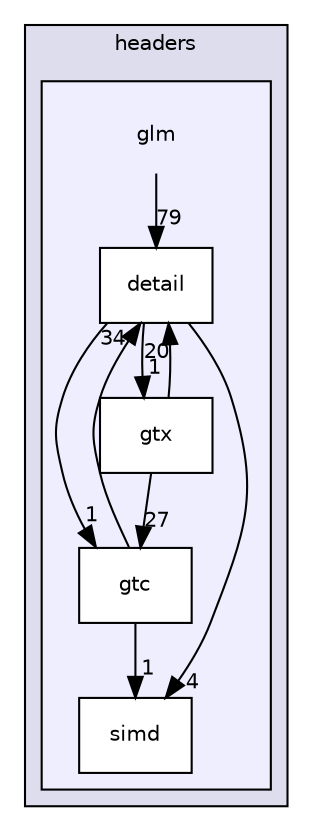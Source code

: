digraph "D:/Repositorios/TortillaEngine/engine-library/code/headers/glm" {
  compound=true
  node [ fontsize="10", fontname="Helvetica"];
  edge [ labelfontsize="10", labelfontname="Helvetica"];
  subgraph clusterdir_7c5ad5927ff93176f26f311e04a31ae4 {
    graph [ bgcolor="#ddddee", pencolor="black", label="headers" fontname="Helvetica", fontsize="10", URL="dir_7c5ad5927ff93176f26f311e04a31ae4.html"]
  subgraph clusterdir_886eae61df90ca042c9aaa1b35c76c84 {
    graph [ bgcolor="#eeeeff", pencolor="black", label="" URL="dir_886eae61df90ca042c9aaa1b35c76c84.html"];
    dir_886eae61df90ca042c9aaa1b35c76c84 [shape=plaintext label="glm"];
    dir_b4448c93e0f2e1f11a116de1a083c279 [shape=box label="detail" color="black" fillcolor="white" style="filled" URL="dir_b4448c93e0f2e1f11a116de1a083c279.html"];
    dir_0a7645d645f258f5916f193559d500be [shape=box label="gtc" color="black" fillcolor="white" style="filled" URL="dir_0a7645d645f258f5916f193559d500be.html"];
    dir_40af022c04da0f03ca2fd285fbe3a37c [shape=box label="gtx" color="black" fillcolor="white" style="filled" URL="dir_40af022c04da0f03ca2fd285fbe3a37c.html"];
    dir_b74e639b31050edeb08a94a91ad9798c [shape=box label="simd" color="black" fillcolor="white" style="filled" URL="dir_b74e639b31050edeb08a94a91ad9798c.html"];
  }
  }
  dir_0a7645d645f258f5916f193559d500be->dir_b74e639b31050edeb08a94a91ad9798c [headlabel="1", labeldistance=1.5 headhref="dir_000009_000010.html"];
  dir_0a7645d645f258f5916f193559d500be->dir_b4448c93e0f2e1f11a116de1a083c279 [headlabel="34", labeldistance=1.5 headhref="dir_000009_000008.html"];
  dir_886eae61df90ca042c9aaa1b35c76c84->dir_b4448c93e0f2e1f11a116de1a083c279 [headlabel="79", labeldistance=1.5 headhref="dir_000006_000008.html"];
  dir_40af022c04da0f03ca2fd285fbe3a37c->dir_0a7645d645f258f5916f193559d500be [headlabel="27", labeldistance=1.5 headhref="dir_000007_000009.html"];
  dir_40af022c04da0f03ca2fd285fbe3a37c->dir_b4448c93e0f2e1f11a116de1a083c279 [headlabel="20", labeldistance=1.5 headhref="dir_000007_000008.html"];
  dir_b4448c93e0f2e1f11a116de1a083c279->dir_0a7645d645f258f5916f193559d500be [headlabel="1", labeldistance=1.5 headhref="dir_000008_000009.html"];
  dir_b4448c93e0f2e1f11a116de1a083c279->dir_b74e639b31050edeb08a94a91ad9798c [headlabel="4", labeldistance=1.5 headhref="dir_000008_000010.html"];
  dir_b4448c93e0f2e1f11a116de1a083c279->dir_40af022c04da0f03ca2fd285fbe3a37c [headlabel="1", labeldistance=1.5 headhref="dir_000008_000007.html"];
}
